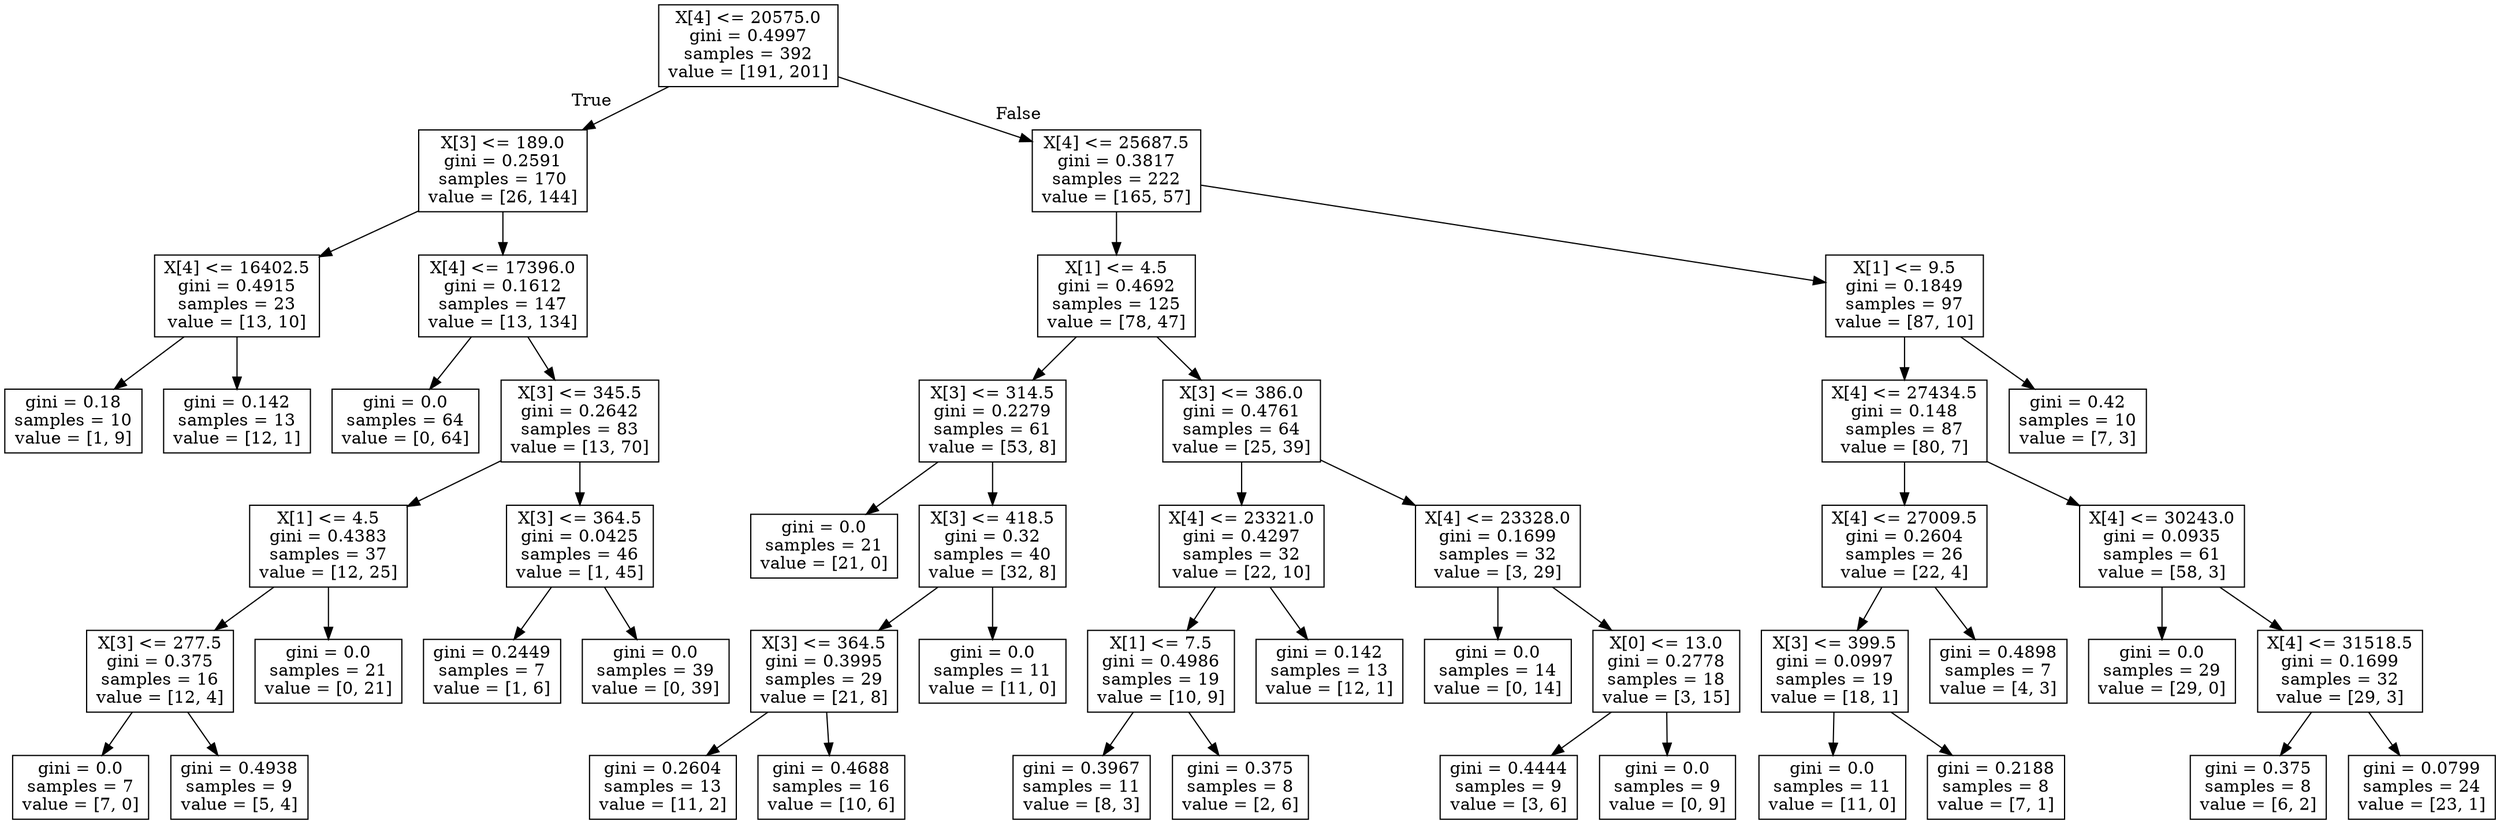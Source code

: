 digraph Tree {
node [shape=box] ;
0 [label="X[4] <= 20575.0\ngini = 0.4997\nsamples = 392\nvalue = [191, 201]"] ;
1 [label="X[3] <= 189.0\ngini = 0.2591\nsamples = 170\nvalue = [26, 144]"] ;
0 -> 1 [labeldistance=2.5, labelangle=45, headlabel="True"] ;
2 [label="X[4] <= 16402.5\ngini = 0.4915\nsamples = 23\nvalue = [13, 10]"] ;
1 -> 2 ;
3 [label="gini = 0.18\nsamples = 10\nvalue = [1, 9]"] ;
2 -> 3 ;
4 [label="gini = 0.142\nsamples = 13\nvalue = [12, 1]"] ;
2 -> 4 ;
5 [label="X[4] <= 17396.0\ngini = 0.1612\nsamples = 147\nvalue = [13, 134]"] ;
1 -> 5 ;
6 [label="gini = 0.0\nsamples = 64\nvalue = [0, 64]"] ;
5 -> 6 ;
7 [label="X[3] <= 345.5\ngini = 0.2642\nsamples = 83\nvalue = [13, 70]"] ;
5 -> 7 ;
8 [label="X[1] <= 4.5\ngini = 0.4383\nsamples = 37\nvalue = [12, 25]"] ;
7 -> 8 ;
9 [label="X[3] <= 277.5\ngini = 0.375\nsamples = 16\nvalue = [12, 4]"] ;
8 -> 9 ;
10 [label="gini = 0.0\nsamples = 7\nvalue = [7, 0]"] ;
9 -> 10 ;
11 [label="gini = 0.4938\nsamples = 9\nvalue = [5, 4]"] ;
9 -> 11 ;
12 [label="gini = 0.0\nsamples = 21\nvalue = [0, 21]"] ;
8 -> 12 ;
13 [label="X[3] <= 364.5\ngini = 0.0425\nsamples = 46\nvalue = [1, 45]"] ;
7 -> 13 ;
14 [label="gini = 0.2449\nsamples = 7\nvalue = [1, 6]"] ;
13 -> 14 ;
15 [label="gini = 0.0\nsamples = 39\nvalue = [0, 39]"] ;
13 -> 15 ;
16 [label="X[4] <= 25687.5\ngini = 0.3817\nsamples = 222\nvalue = [165, 57]"] ;
0 -> 16 [labeldistance=2.5, labelangle=-45, headlabel="False"] ;
17 [label="X[1] <= 4.5\ngini = 0.4692\nsamples = 125\nvalue = [78, 47]"] ;
16 -> 17 ;
18 [label="X[3] <= 314.5\ngini = 0.2279\nsamples = 61\nvalue = [53, 8]"] ;
17 -> 18 ;
19 [label="gini = 0.0\nsamples = 21\nvalue = [21, 0]"] ;
18 -> 19 ;
20 [label="X[3] <= 418.5\ngini = 0.32\nsamples = 40\nvalue = [32, 8]"] ;
18 -> 20 ;
21 [label="X[3] <= 364.5\ngini = 0.3995\nsamples = 29\nvalue = [21, 8]"] ;
20 -> 21 ;
22 [label="gini = 0.2604\nsamples = 13\nvalue = [11, 2]"] ;
21 -> 22 ;
23 [label="gini = 0.4688\nsamples = 16\nvalue = [10, 6]"] ;
21 -> 23 ;
24 [label="gini = 0.0\nsamples = 11\nvalue = [11, 0]"] ;
20 -> 24 ;
25 [label="X[3] <= 386.0\ngini = 0.4761\nsamples = 64\nvalue = [25, 39]"] ;
17 -> 25 ;
26 [label="X[4] <= 23321.0\ngini = 0.4297\nsamples = 32\nvalue = [22, 10]"] ;
25 -> 26 ;
27 [label="X[1] <= 7.5\ngini = 0.4986\nsamples = 19\nvalue = [10, 9]"] ;
26 -> 27 ;
28 [label="gini = 0.3967\nsamples = 11\nvalue = [8, 3]"] ;
27 -> 28 ;
29 [label="gini = 0.375\nsamples = 8\nvalue = [2, 6]"] ;
27 -> 29 ;
30 [label="gini = 0.142\nsamples = 13\nvalue = [12, 1]"] ;
26 -> 30 ;
31 [label="X[4] <= 23328.0\ngini = 0.1699\nsamples = 32\nvalue = [3, 29]"] ;
25 -> 31 ;
32 [label="gini = 0.0\nsamples = 14\nvalue = [0, 14]"] ;
31 -> 32 ;
33 [label="X[0] <= 13.0\ngini = 0.2778\nsamples = 18\nvalue = [3, 15]"] ;
31 -> 33 ;
34 [label="gini = 0.4444\nsamples = 9\nvalue = [3, 6]"] ;
33 -> 34 ;
35 [label="gini = 0.0\nsamples = 9\nvalue = [0, 9]"] ;
33 -> 35 ;
36 [label="X[1] <= 9.5\ngini = 0.1849\nsamples = 97\nvalue = [87, 10]"] ;
16 -> 36 ;
37 [label="X[4] <= 27434.5\ngini = 0.148\nsamples = 87\nvalue = [80, 7]"] ;
36 -> 37 ;
38 [label="X[4] <= 27009.5\ngini = 0.2604\nsamples = 26\nvalue = [22, 4]"] ;
37 -> 38 ;
39 [label="X[3] <= 399.5\ngini = 0.0997\nsamples = 19\nvalue = [18, 1]"] ;
38 -> 39 ;
40 [label="gini = 0.0\nsamples = 11\nvalue = [11, 0]"] ;
39 -> 40 ;
41 [label="gini = 0.2188\nsamples = 8\nvalue = [7, 1]"] ;
39 -> 41 ;
42 [label="gini = 0.4898\nsamples = 7\nvalue = [4, 3]"] ;
38 -> 42 ;
43 [label="X[4] <= 30243.0\ngini = 0.0935\nsamples = 61\nvalue = [58, 3]"] ;
37 -> 43 ;
44 [label="gini = 0.0\nsamples = 29\nvalue = [29, 0]"] ;
43 -> 44 ;
45 [label="X[4] <= 31518.5\ngini = 0.1699\nsamples = 32\nvalue = [29, 3]"] ;
43 -> 45 ;
46 [label="gini = 0.375\nsamples = 8\nvalue = [6, 2]"] ;
45 -> 46 ;
47 [label="gini = 0.0799\nsamples = 24\nvalue = [23, 1]"] ;
45 -> 47 ;
48 [label="gini = 0.42\nsamples = 10\nvalue = [7, 3]"] ;
36 -> 48 ;
}